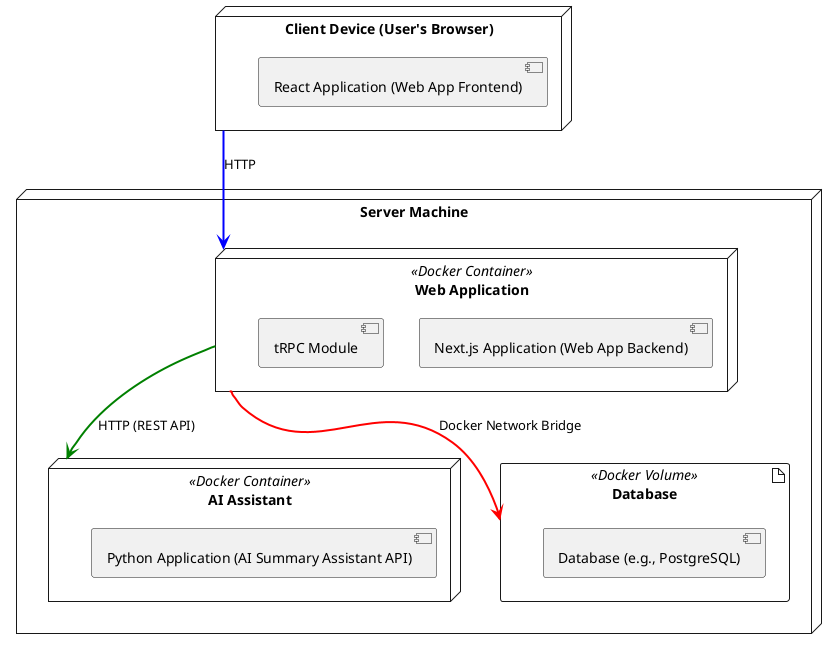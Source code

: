 @startuml
node "Client Device (User's Browser)" as ClientDevice {
    [React Application (Web App Frontend)] as ReactApp
}

node "Server Machine" as ServerMachine {
    node "Web Application" <<Docker Container>> as WebAppContainer {
        [Next.js Application (Web App Backend)] as NextJSApp
        [tRPC Module] as tRPCModule
    }

    node "AI Assistant" <<Docker Container>> as AIDockerContainer {
        [Python Application (AI Summary Assistant API)] as PythonApp
    }

    artifact "Database" <<Docker Volume>> as DockerVolume {
        [Database (e.g., PostgreSQL)] as Database
    }

    WebAppContainer -[#red,thickness=2]-> DockerVolume : Docker Network Bridge
}

ClientDevice -[#blue,thickness=2]-> WebAppContainer : HTTP
WebAppContainer -[#green,thickness=2]-> AIDockerContainer : HTTP (REST API)

@enduml

